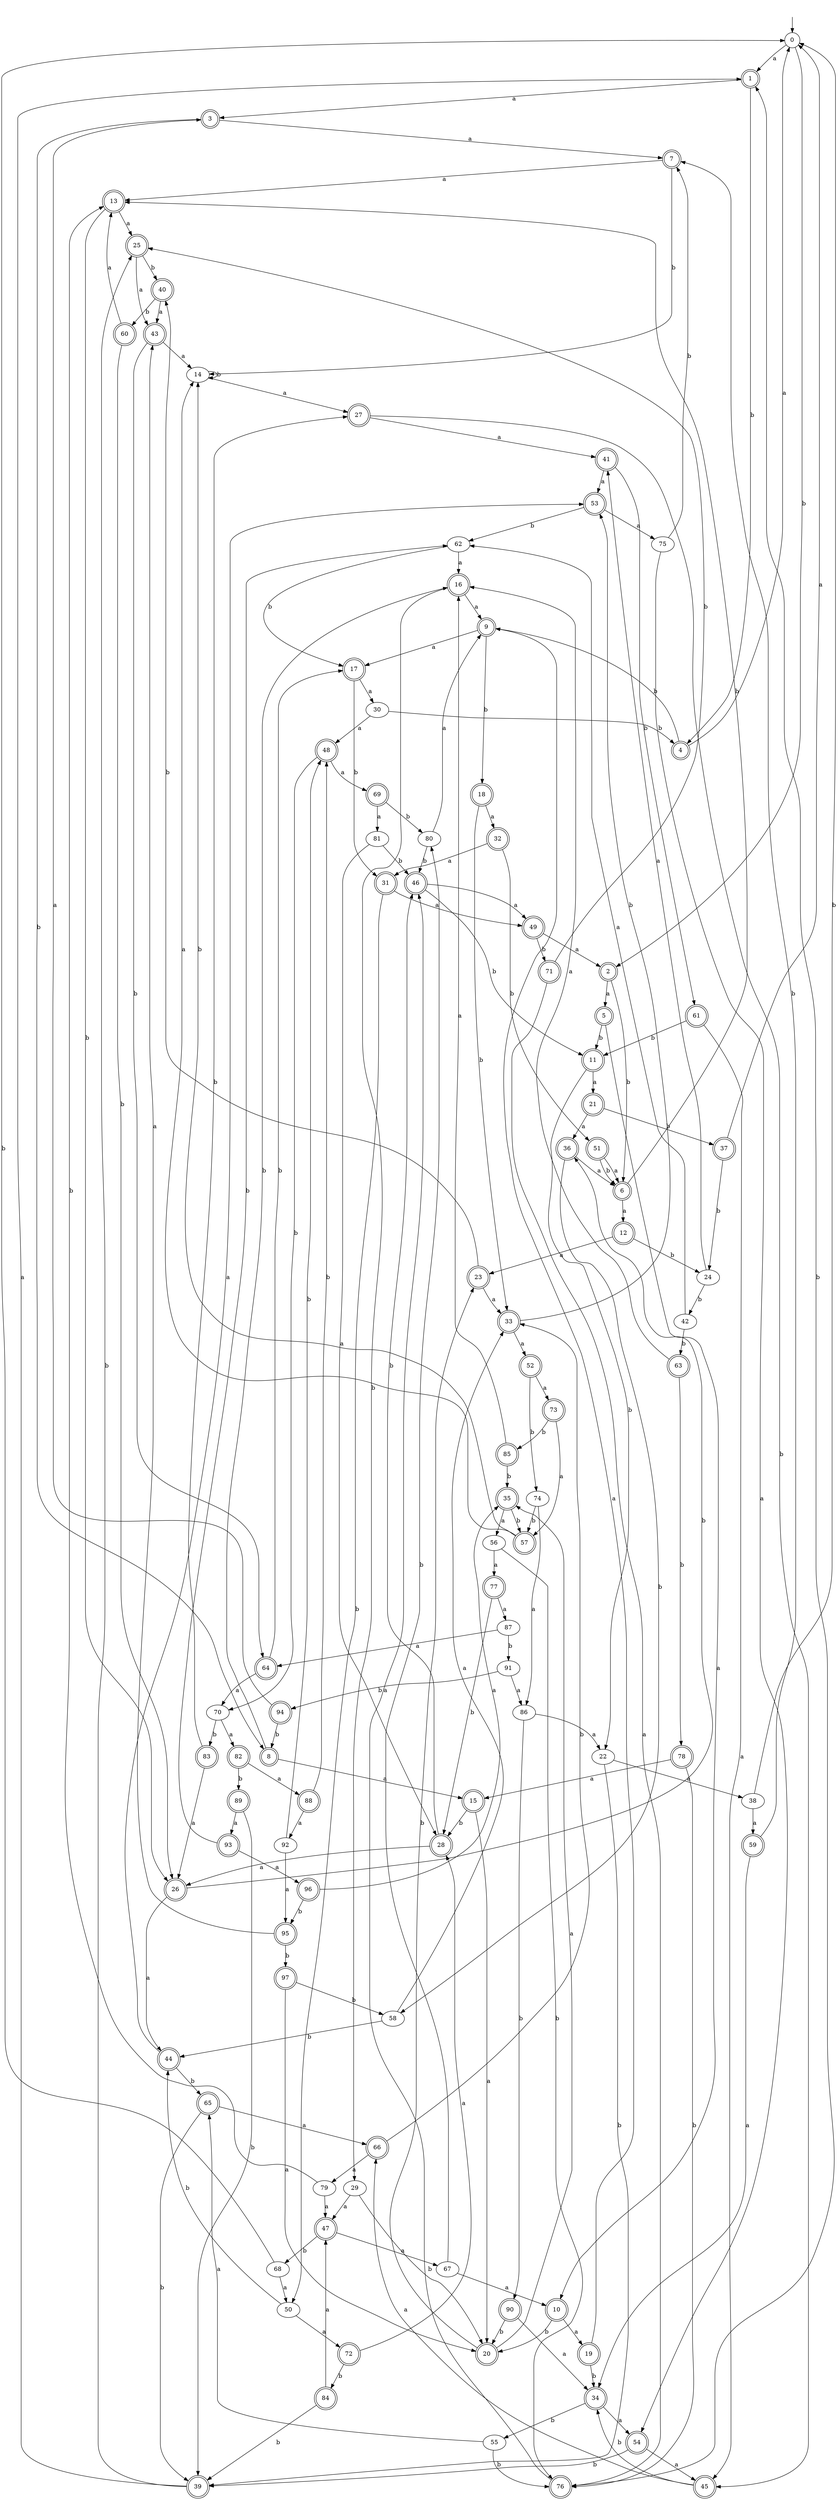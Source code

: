 digraph RandomDFA {
  __start0 [label="", shape=none];
  __start0 -> 0 [label=""];
  0 [shape=circle]
  0 -> 1 [label="a"]
  0 -> 2 [label="b"]
  1 [shape=doublecircle]
  1 -> 3 [label="a"]
  1 -> 4 [label="b"]
  2 [shape=doublecircle]
  2 -> 5 [label="a"]
  2 -> 6 [label="b"]
  3 [shape=doublecircle]
  3 -> 7 [label="a"]
  3 -> 8 [label="b"]
  4 [shape=doublecircle]
  4 -> 0 [label="a"]
  4 -> 9 [label="b"]
  5 [shape=doublecircle]
  5 -> 10 [label="a"]
  5 -> 11 [label="b"]
  6 [shape=doublecircle]
  6 -> 12 [label="a"]
  6 -> 13 [label="b"]
  7 [shape=doublecircle]
  7 -> 13 [label="a"]
  7 -> 14 [label="b"]
  8 [shape=doublecircle]
  8 -> 15 [label="a"]
  8 -> 16 [label="b"]
  9 [shape=doublecircle]
  9 -> 17 [label="a"]
  9 -> 18 [label="b"]
  10 [shape=doublecircle]
  10 -> 19 [label="a"]
  10 -> 20 [label="b"]
  11 [shape=doublecircle]
  11 -> 21 [label="a"]
  11 -> 22 [label="b"]
  12 [shape=doublecircle]
  12 -> 23 [label="a"]
  12 -> 24 [label="b"]
  13 [shape=doublecircle]
  13 -> 25 [label="a"]
  13 -> 26 [label="b"]
  14
  14 -> 27 [label="a"]
  14 -> 14 [label="b"]
  15 [shape=doublecircle]
  15 -> 20 [label="a"]
  15 -> 28 [label="b"]
  16 [shape=doublecircle]
  16 -> 9 [label="a"]
  16 -> 29 [label="b"]
  17 [shape=doublecircle]
  17 -> 30 [label="a"]
  17 -> 31 [label="b"]
  18 [shape=doublecircle]
  18 -> 32 [label="a"]
  18 -> 33 [label="b"]
  19 [shape=doublecircle]
  19 -> 9 [label="a"]
  19 -> 34 [label="b"]
  20 [shape=doublecircle]
  20 -> 35 [label="a"]
  20 -> 23 [label="b"]
  21 [shape=doublecircle]
  21 -> 36 [label="a"]
  21 -> 37 [label="b"]
  22
  22 -> 38 [label="a"]
  22 -> 39 [label="b"]
  23 [shape=doublecircle]
  23 -> 33 [label="a"]
  23 -> 40 [label="b"]
  24
  24 -> 41 [label="a"]
  24 -> 42 [label="b"]
  25 [shape=doublecircle]
  25 -> 43 [label="a"]
  25 -> 40 [label="b"]
  26 [shape=doublecircle]
  26 -> 44 [label="a"]
  26 -> 36 [label="b"]
  27 [shape=doublecircle]
  27 -> 41 [label="a"]
  27 -> 45 [label="b"]
  28 [shape=doublecircle]
  28 -> 26 [label="a"]
  28 -> 46 [label="b"]
  29
  29 -> 47 [label="a"]
  29 -> 20 [label="b"]
  30
  30 -> 48 [label="a"]
  30 -> 4 [label="b"]
  31 [shape=doublecircle]
  31 -> 49 [label="a"]
  31 -> 50 [label="b"]
  32 [shape=doublecircle]
  32 -> 31 [label="a"]
  32 -> 51 [label="b"]
  33 [shape=doublecircle]
  33 -> 52 [label="a"]
  33 -> 53 [label="b"]
  34 [shape=doublecircle]
  34 -> 54 [label="a"]
  34 -> 55 [label="b"]
  35 [shape=doublecircle]
  35 -> 56 [label="a"]
  35 -> 57 [label="b"]
  36 [shape=doublecircle]
  36 -> 6 [label="a"]
  36 -> 58 [label="b"]
  37 [shape=doublecircle]
  37 -> 0 [label="a"]
  37 -> 24 [label="b"]
  38
  38 -> 59 [label="a"]
  38 -> 0 [label="b"]
  39 [shape=doublecircle]
  39 -> 1 [label="a"]
  39 -> 25 [label="b"]
  40 [shape=doublecircle]
  40 -> 43 [label="a"]
  40 -> 60 [label="b"]
  41 [shape=doublecircle]
  41 -> 53 [label="a"]
  41 -> 61 [label="b"]
  42
  42 -> 62 [label="a"]
  42 -> 63 [label="b"]
  43 [shape=doublecircle]
  43 -> 14 [label="a"]
  43 -> 64 [label="b"]
  44 [shape=doublecircle]
  44 -> 53 [label="a"]
  44 -> 65 [label="b"]
  45 [shape=doublecircle]
  45 -> 66 [label="a"]
  45 -> 34 [label="b"]
  46 [shape=doublecircle]
  46 -> 49 [label="a"]
  46 -> 11 [label="b"]
  47 [shape=doublecircle]
  47 -> 67 [label="a"]
  47 -> 68 [label="b"]
  48 [shape=doublecircle]
  48 -> 69 [label="a"]
  48 -> 70 [label="b"]
  49 [shape=doublecircle]
  49 -> 2 [label="a"]
  49 -> 71 [label="b"]
  50
  50 -> 72 [label="a"]
  50 -> 44 [label="b"]
  51 [shape=doublecircle]
  51 -> 6 [label="a"]
  51 -> 6 [label="b"]
  52 [shape=doublecircle]
  52 -> 73 [label="a"]
  52 -> 74 [label="b"]
  53 [shape=doublecircle]
  53 -> 75 [label="a"]
  53 -> 62 [label="b"]
  54 [shape=doublecircle]
  54 -> 45 [label="a"]
  54 -> 39 [label="b"]
  55
  55 -> 65 [label="a"]
  55 -> 76 [label="b"]
  56
  56 -> 77 [label="a"]
  56 -> 76 [label="b"]
  57 [shape=doublecircle]
  57 -> 14 [label="a"]
  57 -> 14 [label="b"]
  58
  58 -> 33 [label="a"]
  58 -> 44 [label="b"]
  59 [shape=doublecircle]
  59 -> 34 [label="a"]
  59 -> 7 [label="b"]
  60 [shape=doublecircle]
  60 -> 13 [label="a"]
  60 -> 26 [label="b"]
  61 [shape=doublecircle]
  61 -> 45 [label="a"]
  61 -> 11 [label="b"]
  62
  62 -> 16 [label="a"]
  62 -> 17 [label="b"]
  63 [shape=doublecircle]
  63 -> 16 [label="a"]
  63 -> 78 [label="b"]
  64 [shape=doublecircle]
  64 -> 70 [label="a"]
  64 -> 17 [label="b"]
  65 [shape=doublecircle]
  65 -> 66 [label="a"]
  65 -> 39 [label="b"]
  66 [shape=doublecircle]
  66 -> 79 [label="a"]
  66 -> 33 [label="b"]
  67
  67 -> 10 [label="a"]
  67 -> 80 [label="b"]
  68
  68 -> 50 [label="a"]
  68 -> 0 [label="b"]
  69 [shape=doublecircle]
  69 -> 81 [label="a"]
  69 -> 80 [label="b"]
  70
  70 -> 82 [label="a"]
  70 -> 83 [label="b"]
  71 [shape=doublecircle]
  71 -> 76 [label="a"]
  71 -> 25 [label="b"]
  72 [shape=doublecircle]
  72 -> 28 [label="a"]
  72 -> 84 [label="b"]
  73 [shape=doublecircle]
  73 -> 57 [label="a"]
  73 -> 85 [label="b"]
  74
  74 -> 86 [label="a"]
  74 -> 57 [label="b"]
  75
  75 -> 54 [label="a"]
  75 -> 7 [label="b"]
  76 [shape=doublecircle]
  76 -> 46 [label="a"]
  76 -> 1 [label="b"]
  77 [shape=doublecircle]
  77 -> 87 [label="a"]
  77 -> 28 [label="b"]
  78 [shape=doublecircle]
  78 -> 15 [label="a"]
  78 -> 76 [label="b"]
  79
  79 -> 47 [label="a"]
  79 -> 13 [label="b"]
  80
  80 -> 9 [label="a"]
  80 -> 46 [label="b"]
  81
  81 -> 28 [label="a"]
  81 -> 46 [label="b"]
  82 [shape=doublecircle]
  82 -> 88 [label="a"]
  82 -> 89 [label="b"]
  83 [shape=doublecircle]
  83 -> 26 [label="a"]
  83 -> 27 [label="b"]
  84 [shape=doublecircle]
  84 -> 47 [label="a"]
  84 -> 39 [label="b"]
  85 [shape=doublecircle]
  85 -> 16 [label="a"]
  85 -> 35 [label="b"]
  86
  86 -> 22 [label="a"]
  86 -> 90 [label="b"]
  87
  87 -> 64 [label="a"]
  87 -> 91 [label="b"]
  88 [shape=doublecircle]
  88 -> 92 [label="a"]
  88 -> 48 [label="b"]
  89 [shape=doublecircle]
  89 -> 93 [label="a"]
  89 -> 39 [label="b"]
  90 [shape=doublecircle]
  90 -> 34 [label="a"]
  90 -> 20 [label="b"]
  91
  91 -> 86 [label="a"]
  91 -> 94 [label="b"]
  92
  92 -> 95 [label="a"]
  92 -> 48 [label="b"]
  93 [shape=doublecircle]
  93 -> 96 [label="a"]
  93 -> 62 [label="b"]
  94 [shape=doublecircle]
  94 -> 3 [label="a"]
  94 -> 8 [label="b"]
  95 [shape=doublecircle]
  95 -> 43 [label="a"]
  95 -> 97 [label="b"]
  96 [shape=doublecircle]
  96 -> 35 [label="a"]
  96 -> 95 [label="b"]
  97 [shape=doublecircle]
  97 -> 20 [label="a"]
  97 -> 58 [label="b"]
}
